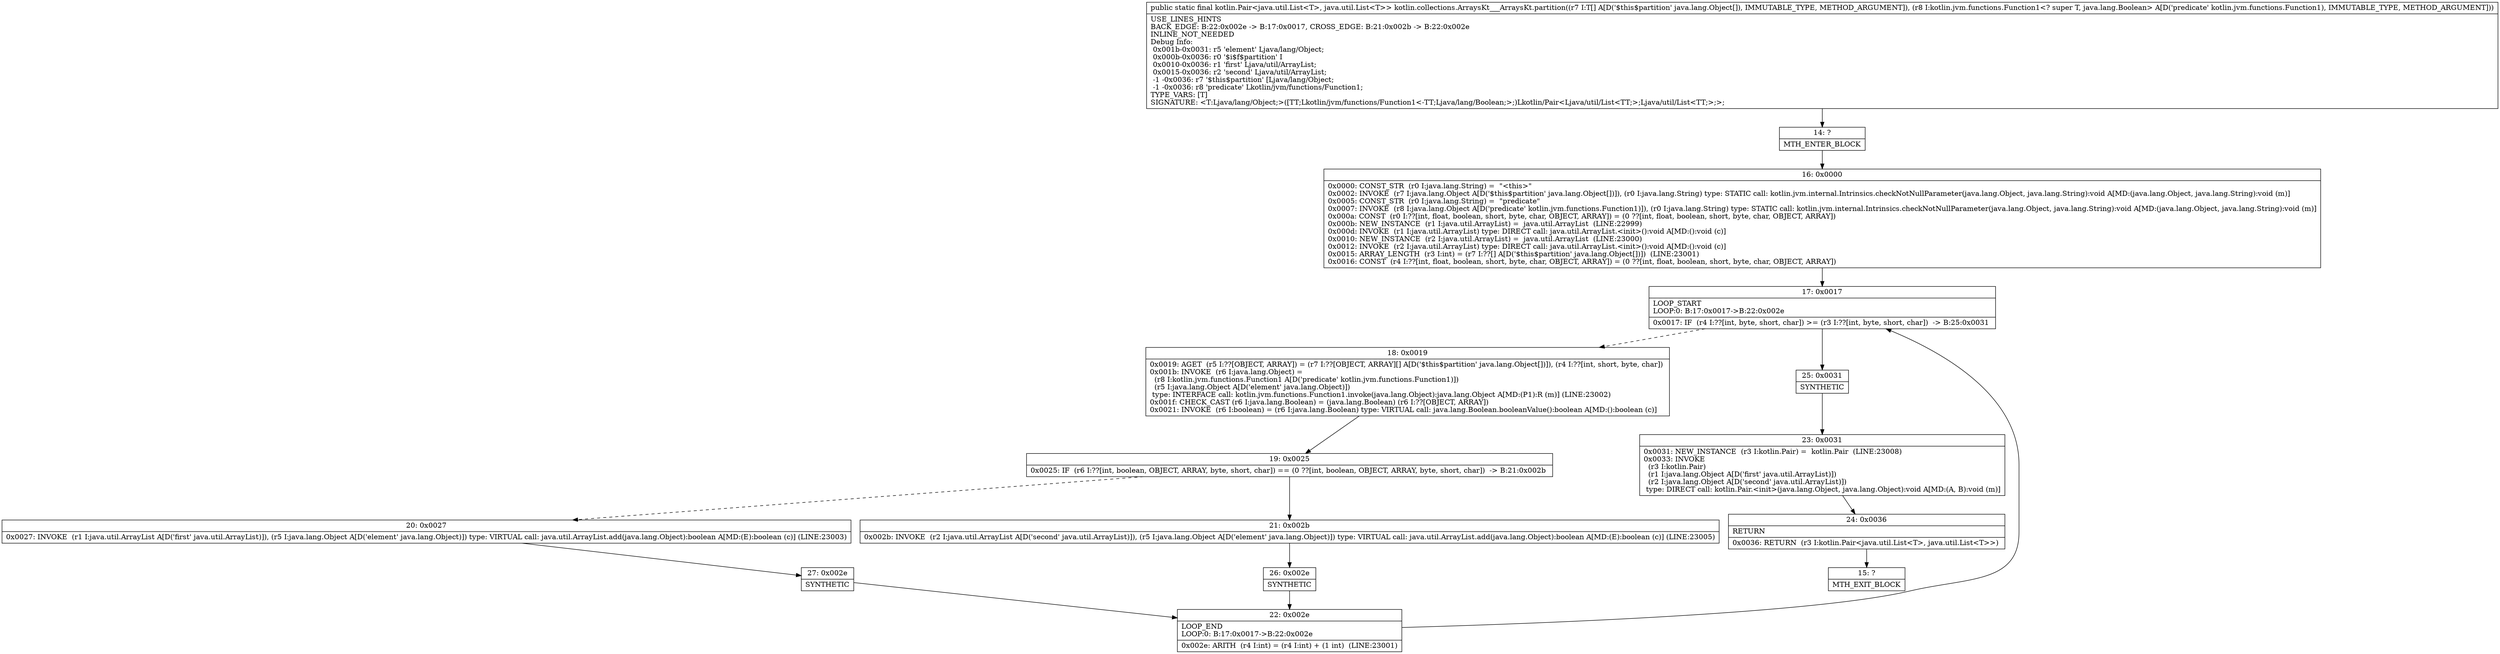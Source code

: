 digraph "CFG forkotlin.collections.ArraysKt___ArraysKt.partition([Ljava\/lang\/Object;Lkotlin\/jvm\/functions\/Function1;)Lkotlin\/Pair;" {
Node_14 [shape=record,label="{14\:\ ?|MTH_ENTER_BLOCK\l}"];
Node_16 [shape=record,label="{16\:\ 0x0000|0x0000: CONST_STR  (r0 I:java.lang.String) =  \"\<this\>\" \l0x0002: INVOKE  (r7 I:java.lang.Object A[D('$this$partition' java.lang.Object[])]), (r0 I:java.lang.String) type: STATIC call: kotlin.jvm.internal.Intrinsics.checkNotNullParameter(java.lang.Object, java.lang.String):void A[MD:(java.lang.Object, java.lang.String):void (m)]\l0x0005: CONST_STR  (r0 I:java.lang.String) =  \"predicate\" \l0x0007: INVOKE  (r8 I:java.lang.Object A[D('predicate' kotlin.jvm.functions.Function1)]), (r0 I:java.lang.String) type: STATIC call: kotlin.jvm.internal.Intrinsics.checkNotNullParameter(java.lang.Object, java.lang.String):void A[MD:(java.lang.Object, java.lang.String):void (m)]\l0x000a: CONST  (r0 I:??[int, float, boolean, short, byte, char, OBJECT, ARRAY]) = (0 ??[int, float, boolean, short, byte, char, OBJECT, ARRAY]) \l0x000b: NEW_INSTANCE  (r1 I:java.util.ArrayList) =  java.util.ArrayList  (LINE:22999)\l0x000d: INVOKE  (r1 I:java.util.ArrayList) type: DIRECT call: java.util.ArrayList.\<init\>():void A[MD:():void (c)]\l0x0010: NEW_INSTANCE  (r2 I:java.util.ArrayList) =  java.util.ArrayList  (LINE:23000)\l0x0012: INVOKE  (r2 I:java.util.ArrayList) type: DIRECT call: java.util.ArrayList.\<init\>():void A[MD:():void (c)]\l0x0015: ARRAY_LENGTH  (r3 I:int) = (r7 I:??[] A[D('$this$partition' java.lang.Object[])])  (LINE:23001)\l0x0016: CONST  (r4 I:??[int, float, boolean, short, byte, char, OBJECT, ARRAY]) = (0 ??[int, float, boolean, short, byte, char, OBJECT, ARRAY]) \l}"];
Node_17 [shape=record,label="{17\:\ 0x0017|LOOP_START\lLOOP:0: B:17:0x0017\-\>B:22:0x002e\l|0x0017: IF  (r4 I:??[int, byte, short, char]) \>= (r3 I:??[int, byte, short, char])  \-\> B:25:0x0031 \l}"];
Node_18 [shape=record,label="{18\:\ 0x0019|0x0019: AGET  (r5 I:??[OBJECT, ARRAY]) = (r7 I:??[OBJECT, ARRAY][] A[D('$this$partition' java.lang.Object[])]), (r4 I:??[int, short, byte, char]) \l0x001b: INVOKE  (r6 I:java.lang.Object) = \l  (r8 I:kotlin.jvm.functions.Function1 A[D('predicate' kotlin.jvm.functions.Function1)])\l  (r5 I:java.lang.Object A[D('element' java.lang.Object)])\l type: INTERFACE call: kotlin.jvm.functions.Function1.invoke(java.lang.Object):java.lang.Object A[MD:(P1):R (m)] (LINE:23002)\l0x001f: CHECK_CAST (r6 I:java.lang.Boolean) = (java.lang.Boolean) (r6 I:??[OBJECT, ARRAY]) \l0x0021: INVOKE  (r6 I:boolean) = (r6 I:java.lang.Boolean) type: VIRTUAL call: java.lang.Boolean.booleanValue():boolean A[MD:():boolean (c)]\l}"];
Node_19 [shape=record,label="{19\:\ 0x0025|0x0025: IF  (r6 I:??[int, boolean, OBJECT, ARRAY, byte, short, char]) == (0 ??[int, boolean, OBJECT, ARRAY, byte, short, char])  \-\> B:21:0x002b \l}"];
Node_20 [shape=record,label="{20\:\ 0x0027|0x0027: INVOKE  (r1 I:java.util.ArrayList A[D('first' java.util.ArrayList)]), (r5 I:java.lang.Object A[D('element' java.lang.Object)]) type: VIRTUAL call: java.util.ArrayList.add(java.lang.Object):boolean A[MD:(E):boolean (c)] (LINE:23003)\l}"];
Node_27 [shape=record,label="{27\:\ 0x002e|SYNTHETIC\l}"];
Node_22 [shape=record,label="{22\:\ 0x002e|LOOP_END\lLOOP:0: B:17:0x0017\-\>B:22:0x002e\l|0x002e: ARITH  (r4 I:int) = (r4 I:int) + (1 int)  (LINE:23001)\l}"];
Node_21 [shape=record,label="{21\:\ 0x002b|0x002b: INVOKE  (r2 I:java.util.ArrayList A[D('second' java.util.ArrayList)]), (r5 I:java.lang.Object A[D('element' java.lang.Object)]) type: VIRTUAL call: java.util.ArrayList.add(java.lang.Object):boolean A[MD:(E):boolean (c)] (LINE:23005)\l}"];
Node_26 [shape=record,label="{26\:\ 0x002e|SYNTHETIC\l}"];
Node_25 [shape=record,label="{25\:\ 0x0031|SYNTHETIC\l}"];
Node_23 [shape=record,label="{23\:\ 0x0031|0x0031: NEW_INSTANCE  (r3 I:kotlin.Pair) =  kotlin.Pair  (LINE:23008)\l0x0033: INVOKE  \l  (r3 I:kotlin.Pair)\l  (r1 I:java.lang.Object A[D('first' java.util.ArrayList)])\l  (r2 I:java.lang.Object A[D('second' java.util.ArrayList)])\l type: DIRECT call: kotlin.Pair.\<init\>(java.lang.Object, java.lang.Object):void A[MD:(A, B):void (m)]\l}"];
Node_24 [shape=record,label="{24\:\ 0x0036|RETURN\l|0x0036: RETURN  (r3 I:kotlin.Pair\<java.util.List\<T\>, java.util.List\<T\>\>) \l}"];
Node_15 [shape=record,label="{15\:\ ?|MTH_EXIT_BLOCK\l}"];
MethodNode[shape=record,label="{public static final kotlin.Pair\<java.util.List\<T\>, java.util.List\<T\>\> kotlin.collections.ArraysKt___ArraysKt.partition((r7 I:T[] A[D('$this$partition' java.lang.Object[]), IMMUTABLE_TYPE, METHOD_ARGUMENT]), (r8 I:kotlin.jvm.functions.Function1\<? super T, java.lang.Boolean\> A[D('predicate' kotlin.jvm.functions.Function1), IMMUTABLE_TYPE, METHOD_ARGUMENT]))  | USE_LINES_HINTS\lBACK_EDGE: B:22:0x002e \-\> B:17:0x0017, CROSS_EDGE: B:21:0x002b \-\> B:22:0x002e\lINLINE_NOT_NEEDED\lDebug Info:\l  0x001b\-0x0031: r5 'element' Ljava\/lang\/Object;\l  0x000b\-0x0036: r0 '$i$f$partition' I\l  0x0010\-0x0036: r1 'first' Ljava\/util\/ArrayList;\l  0x0015\-0x0036: r2 'second' Ljava\/util\/ArrayList;\l  \-1 \-0x0036: r7 '$this$partition' [Ljava\/lang\/Object;\l  \-1 \-0x0036: r8 'predicate' Lkotlin\/jvm\/functions\/Function1;\lTYPE_VARS: [T]\lSIGNATURE: \<T:Ljava\/lang\/Object;\>([TT;Lkotlin\/jvm\/functions\/Function1\<\-TT;Ljava\/lang\/Boolean;\>;)Lkotlin\/Pair\<Ljava\/util\/List\<TT;\>;Ljava\/util\/List\<TT;\>;\>;\l}"];
MethodNode -> Node_14;Node_14 -> Node_16;
Node_16 -> Node_17;
Node_17 -> Node_18[style=dashed];
Node_17 -> Node_25;
Node_18 -> Node_19;
Node_19 -> Node_20[style=dashed];
Node_19 -> Node_21;
Node_20 -> Node_27;
Node_27 -> Node_22;
Node_22 -> Node_17;
Node_21 -> Node_26;
Node_26 -> Node_22;
Node_25 -> Node_23;
Node_23 -> Node_24;
Node_24 -> Node_15;
}

